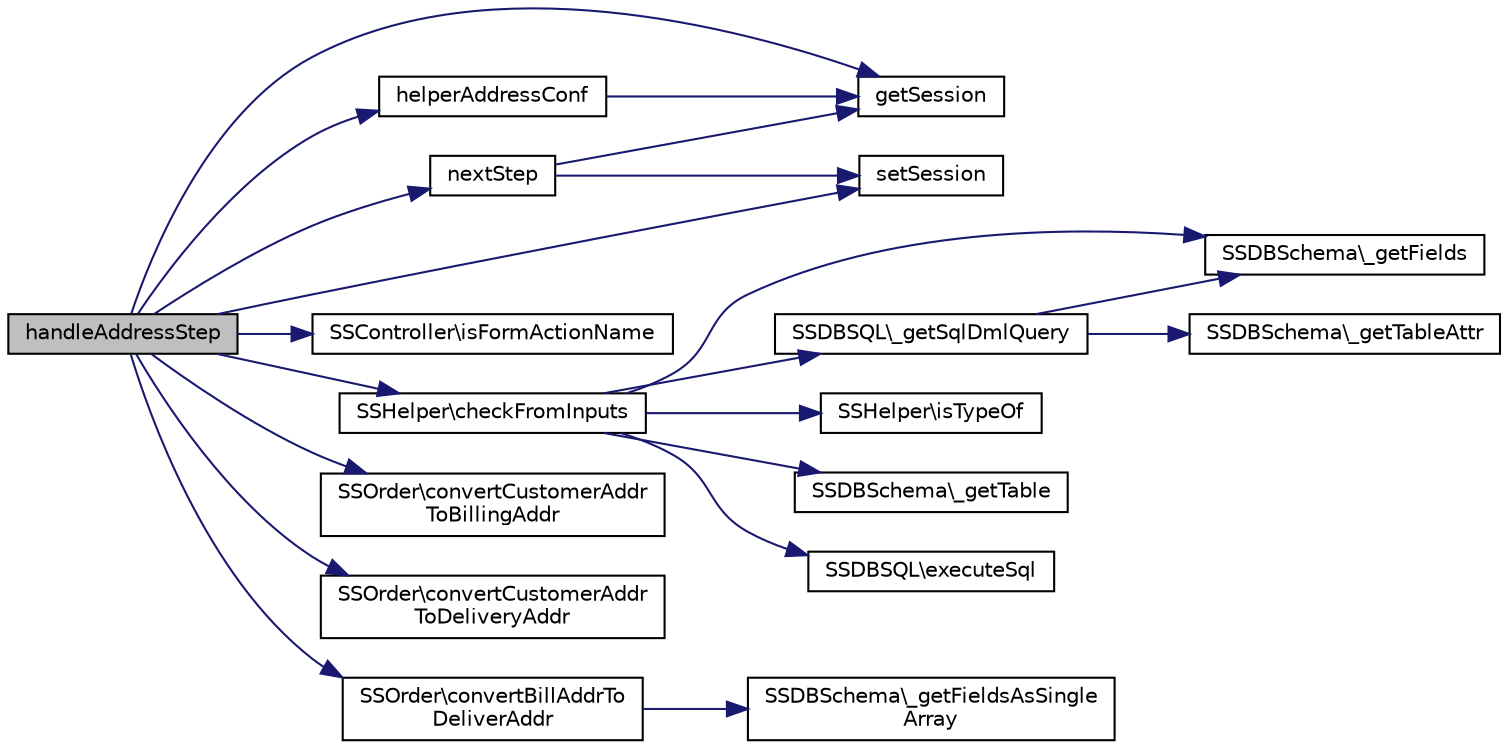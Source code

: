 digraph "handleAddressStep"
{
  edge [fontname="Helvetica",fontsize="10",labelfontname="Helvetica",labelfontsize="10"];
  node [fontname="Helvetica",fontsize="10",shape=record];
  rankdir="LR";
  Node1 [label="handleAddressStep",height=0.2,width=0.4,color="black", fillcolor="grey75", style="filled", fontcolor="black"];
  Node1 -> Node2 [color="midnightblue",fontsize="10",style="solid",fontname="Helvetica"];
  Node2 [label="helperAddressConf",height=0.2,width=0.4,color="black", fillcolor="white", style="filled",URL="$class_s_s_checkout_controller.html#ad4f4a0550f566f68fde164ef8acbd15d",tooltip="Hilfsfunktion Adresse. "];
  Node2 -> Node3 [color="midnightblue",fontsize="10",style="solid",fontname="Helvetica"];
  Node3 [label="getSession",height=0.2,width=0.4,color="black", fillcolor="white", style="filled",URL="$class_s_s_checkout_controller.html#ae6ad3c8f4d8953bfbcb6cfdfce8fedb5",tooltip="get Value from Session "];
  Node1 -> Node4 [color="midnightblue",fontsize="10",style="solid",fontname="Helvetica"];
  Node4 [label="SSController\\isFormActionName",height=0.2,width=0.4,color="black", fillcolor="white", style="filled",URL="$class_s_s_controller.html#a471428c2754eeb5c908f61c15b15ef22",tooltip="compare Form Action Name "];
  Node1 -> Node5 [color="midnightblue",fontsize="10",style="solid",fontname="Helvetica"];
  Node5 [label="SSHelper\\checkFromInputs",height=0.2,width=0.4,color="black", fillcolor="white", style="filled",URL="$class_s_s_helper.html#aa5b72ccad634190aa632064e18c35216",tooltip="Formular Inputs überprüfen. "];
  Node5 -> Node6 [color="midnightblue",fontsize="10",style="solid",fontname="Helvetica"];
  Node6 [label="SSDBSchema\\_getFields",height=0.2,width=0.4,color="black", fillcolor="white", style="filled",URL="$class_s_s_d_b_schema.html#a5009b71c2090dc1b0c5d2b84f8083bf6"];
  Node5 -> Node7 [color="midnightblue",fontsize="10",style="solid",fontname="Helvetica"];
  Node7 [label="SSHelper\\isTypeOf",height=0.2,width=0.4,color="black", fillcolor="white", style="filled",URL="$class_s_s_helper.html#a252971d168d1c2644a9c9c1d3a0bcefc",tooltip="Value nach Typ überprüfen. "];
  Node5 -> Node8 [color="midnightblue",fontsize="10",style="solid",fontname="Helvetica"];
  Node8 [label="SSDBSchema\\_getTable",height=0.2,width=0.4,color="black", fillcolor="white", style="filled",URL="$class_s_s_d_b_schema.html#a80e5da3cf00787232ca303bf2931ba81"];
  Node5 -> Node9 [color="midnightblue",fontsize="10",style="solid",fontname="Helvetica"];
  Node9 [label="SSDBSQL\\_getSqlDmlQuery",height=0.2,width=0.4,color="black", fillcolor="white", style="filled",URL="$class_s_s_d_b_s_q_l.html#a9d13fcbb2215767813960ef3a39c133e",tooltip="SQL Select Query generieren. "];
  Node9 -> Node10 [color="midnightblue",fontsize="10",style="solid",fontname="Helvetica"];
  Node10 [label="SSDBSchema\\_getTableAttr",height=0.2,width=0.4,color="black", fillcolor="white", style="filled",URL="$class_s_s_d_b_schema.html#af64920244671f28b491228b5113809db"];
  Node9 -> Node6 [color="midnightblue",fontsize="10",style="solid",fontname="Helvetica"];
  Node5 -> Node11 [color="midnightblue",fontsize="10",style="solid",fontname="Helvetica"];
  Node11 [label="SSDBSQL\\executeSql",height=0.2,width=0.4,color="black", fillcolor="white", style="filled",URL="$class_s_s_d_b_s_q_l.html#ae4d04030e25fe59b8c1248dacc3dbfad",tooltip="SQL Query ausführen. "];
  Node1 -> Node12 [color="midnightblue",fontsize="10",style="solid",fontname="Helvetica"];
  Node12 [label="setSession",height=0.2,width=0.4,color="black", fillcolor="white", style="filled",URL="$class_s_s_checkout_controller.html#a0257d7f16672a982456dc6d1646dbad4",tooltip="store Value in Session "];
  Node1 -> Node13 [color="midnightblue",fontsize="10",style="solid",fontname="Helvetica"];
  Node13 [label="SSOrder\\convertCustomerAddr\lToBillingAddr",height=0.2,width=0.4,color="black", fillcolor="white", style="filled",URL="$class_s_s_order.html#a2da4c314874662fd3c52751f97954d44"];
  Node1 -> Node14 [color="midnightblue",fontsize="10",style="solid",fontname="Helvetica"];
  Node14 [label="nextStep",height=0.2,width=0.4,color="black", fillcolor="white", style="filled",URL="$class_s_s_checkout_controller.html#ac35a99a93934b3aaea7d3a81d75be1d8",tooltip="Next Step. "];
  Node14 -> Node3 [color="midnightblue",fontsize="10",style="solid",fontname="Helvetica"];
  Node14 -> Node12 [color="midnightblue",fontsize="10",style="solid",fontname="Helvetica"];
  Node1 -> Node15 [color="midnightblue",fontsize="10",style="solid",fontname="Helvetica"];
  Node15 [label="SSOrder\\convertCustomerAddr\lToDeliveryAddr",height=0.2,width=0.4,color="black", fillcolor="white", style="filled",URL="$class_s_s_order.html#a0776007c9a772995b03834542939be52"];
  Node1 -> Node3 [color="midnightblue",fontsize="10",style="solid",fontname="Helvetica"];
  Node1 -> Node16 [color="midnightblue",fontsize="10",style="solid",fontname="Helvetica"];
  Node16 [label="SSOrder\\convertBillAddrTo\lDeliverAddr",height=0.2,width=0.4,color="black", fillcolor="white", style="filled",URL="$class_s_s_order.html#a6b4acf6174fa41f75e2597a7652f57ac"];
  Node16 -> Node17 [color="midnightblue",fontsize="10",style="solid",fontname="Helvetica"];
  Node17 [label="SSDBSchema\\_getFieldsAsSingle\lArray",height=0.2,width=0.4,color="black", fillcolor="white", style="filled",URL="$class_s_s_d_b_schema.html#a2e0c8f602504f2120f72ba245c3b05cd"];
}
